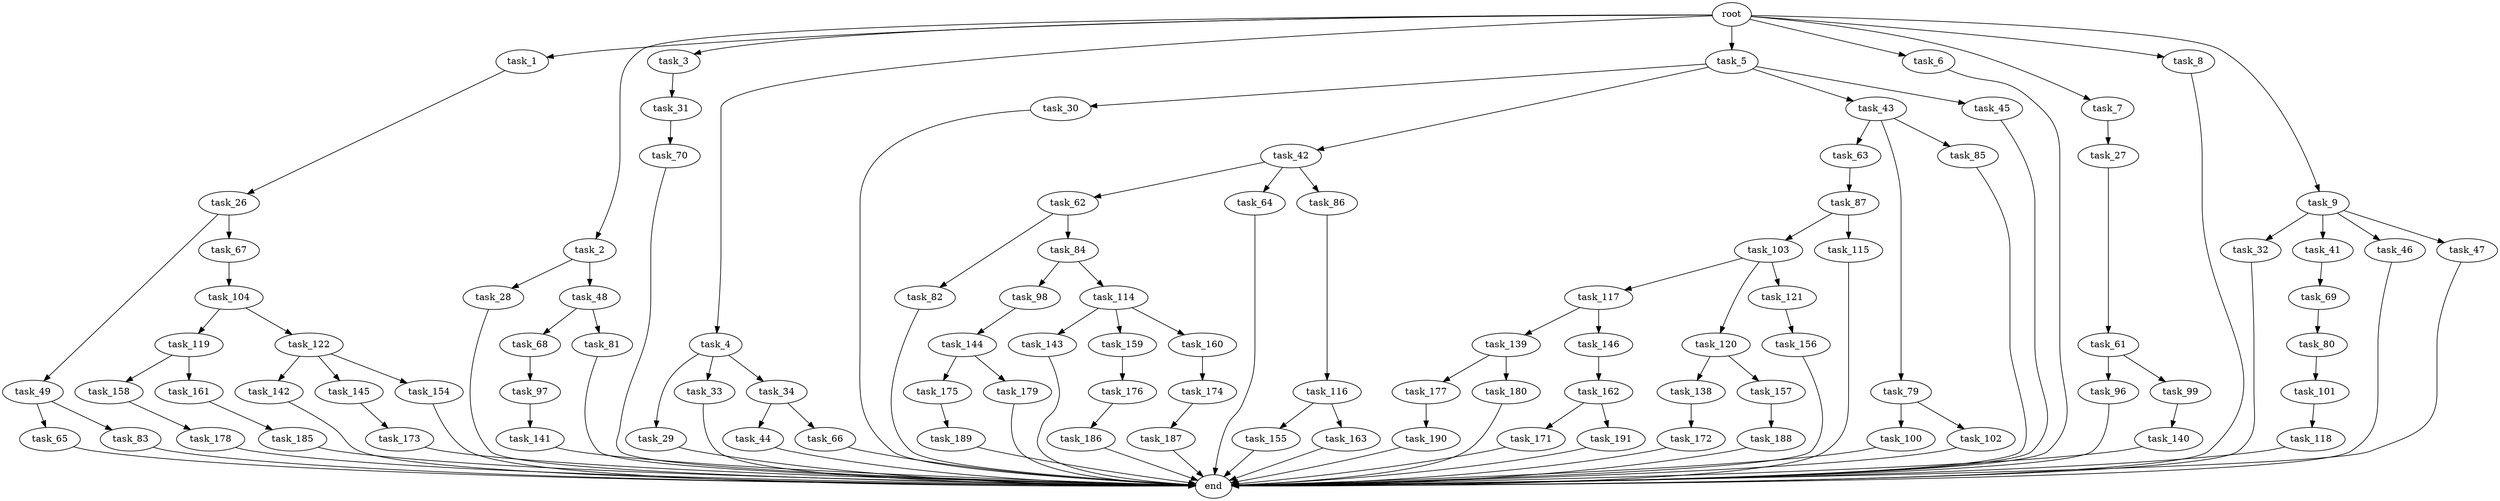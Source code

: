 digraph G {
  root [size="0.000000"];
  task_1 [size="1024.000000"];
  task_2 [size="1024.000000"];
  task_3 [size="1024.000000"];
  task_4 [size="1024.000000"];
  task_5 [size="1024.000000"];
  task_6 [size="1024.000000"];
  task_7 [size="1024.000000"];
  task_8 [size="1024.000000"];
  task_9 [size="1024.000000"];
  task_26 [size="34359738368.000000"];
  task_27 [size="34359738368.000000"];
  task_28 [size="549755813888.000000"];
  task_29 [size="214748364800.000000"];
  task_30 [size="77309411328.000000"];
  task_31 [size="137438953472.000000"];
  task_32 [size="214748364800.000000"];
  task_33 [size="214748364800.000000"];
  task_34 [size="214748364800.000000"];
  task_41 [size="214748364800.000000"];
  task_42 [size="77309411328.000000"];
  task_43 [size="77309411328.000000"];
  task_44 [size="34359738368.000000"];
  task_45 [size="77309411328.000000"];
  task_46 [size="214748364800.000000"];
  task_47 [size="214748364800.000000"];
  task_48 [size="549755813888.000000"];
  task_49 [size="34359738368.000000"];
  task_61 [size="695784701952.000000"];
  task_62 [size="214748364800.000000"];
  task_63 [size="214748364800.000000"];
  task_64 [size="214748364800.000000"];
  task_65 [size="77309411328.000000"];
  task_66 [size="34359738368.000000"];
  task_67 [size="34359738368.000000"];
  task_68 [size="695784701952.000000"];
  task_69 [size="34359738368.000000"];
  task_70 [size="549755813888.000000"];
  task_79 [size="214748364800.000000"];
  task_80 [size="309237645312.000000"];
  task_81 [size="695784701952.000000"];
  task_82 [size="695784701952.000000"];
  task_83 [size="77309411328.000000"];
  task_84 [size="695784701952.000000"];
  task_85 [size="214748364800.000000"];
  task_86 [size="214748364800.000000"];
  task_87 [size="309237645312.000000"];
  task_96 [size="420906795008.000000"];
  task_97 [size="858993459200.000000"];
  task_98 [size="77309411328.000000"];
  task_99 [size="420906795008.000000"];
  task_100 [size="137438953472.000000"];
  task_101 [size="858993459200.000000"];
  task_102 [size="137438953472.000000"];
  task_103 [size="137438953472.000000"];
  task_104 [size="214748364800.000000"];
  task_114 [size="77309411328.000000"];
  task_115 [size="137438953472.000000"];
  task_116 [size="420906795008.000000"];
  task_117 [size="420906795008.000000"];
  task_118 [size="549755813888.000000"];
  task_119 [size="214748364800.000000"];
  task_120 [size="420906795008.000000"];
  task_121 [size="420906795008.000000"];
  task_122 [size="214748364800.000000"];
  task_138 [size="137438953472.000000"];
  task_139 [size="309237645312.000000"];
  task_140 [size="137438953472.000000"];
  task_141 [size="695784701952.000000"];
  task_142 [size="137438953472.000000"];
  task_143 [size="137438953472.000000"];
  task_144 [size="309237645312.000000"];
  task_145 [size="137438953472.000000"];
  task_146 [size="309237645312.000000"];
  task_154 [size="137438953472.000000"];
  task_155 [size="858993459200.000000"];
  task_156 [size="549755813888.000000"];
  task_157 [size="137438953472.000000"];
  task_158 [size="214748364800.000000"];
  task_159 [size="137438953472.000000"];
  task_160 [size="137438953472.000000"];
  task_161 [size="214748364800.000000"];
  task_162 [size="137438953472.000000"];
  task_163 [size="858993459200.000000"];
  task_171 [size="214748364800.000000"];
  task_172 [size="137438953472.000000"];
  task_173 [size="77309411328.000000"];
  task_174 [size="858993459200.000000"];
  task_175 [size="309237645312.000000"];
  task_176 [size="420906795008.000000"];
  task_177 [size="214748364800.000000"];
  task_178 [size="137438953472.000000"];
  task_179 [size="309237645312.000000"];
  task_180 [size="214748364800.000000"];
  task_185 [size="34359738368.000000"];
  task_186 [size="77309411328.000000"];
  task_187 [size="137438953472.000000"];
  task_188 [size="34359738368.000000"];
  task_189 [size="137438953472.000000"];
  task_190 [size="77309411328.000000"];
  task_191 [size="214748364800.000000"];
  end [size="0.000000"];

  root -> task_1 [size="1.000000"];
  root -> task_2 [size="1.000000"];
  root -> task_3 [size="1.000000"];
  root -> task_4 [size="1.000000"];
  root -> task_5 [size="1.000000"];
  root -> task_6 [size="1.000000"];
  root -> task_7 [size="1.000000"];
  root -> task_8 [size="1.000000"];
  root -> task_9 [size="1.000000"];
  task_1 -> task_26 [size="33554432.000000"];
  task_2 -> task_28 [size="536870912.000000"];
  task_2 -> task_48 [size="536870912.000000"];
  task_3 -> task_31 [size="134217728.000000"];
  task_4 -> task_29 [size="209715200.000000"];
  task_4 -> task_33 [size="209715200.000000"];
  task_4 -> task_34 [size="209715200.000000"];
  task_5 -> task_30 [size="75497472.000000"];
  task_5 -> task_42 [size="75497472.000000"];
  task_5 -> task_43 [size="75497472.000000"];
  task_5 -> task_45 [size="75497472.000000"];
  task_6 -> end [size="1.000000"];
  task_7 -> task_27 [size="33554432.000000"];
  task_8 -> end [size="1.000000"];
  task_9 -> task_32 [size="209715200.000000"];
  task_9 -> task_41 [size="209715200.000000"];
  task_9 -> task_46 [size="209715200.000000"];
  task_9 -> task_47 [size="209715200.000000"];
  task_26 -> task_49 [size="33554432.000000"];
  task_26 -> task_67 [size="33554432.000000"];
  task_27 -> task_61 [size="679477248.000000"];
  task_28 -> end [size="1.000000"];
  task_29 -> end [size="1.000000"];
  task_30 -> end [size="1.000000"];
  task_31 -> task_70 [size="536870912.000000"];
  task_32 -> end [size="1.000000"];
  task_33 -> end [size="1.000000"];
  task_34 -> task_44 [size="33554432.000000"];
  task_34 -> task_66 [size="33554432.000000"];
  task_41 -> task_69 [size="33554432.000000"];
  task_42 -> task_62 [size="209715200.000000"];
  task_42 -> task_64 [size="209715200.000000"];
  task_42 -> task_86 [size="209715200.000000"];
  task_43 -> task_63 [size="209715200.000000"];
  task_43 -> task_79 [size="209715200.000000"];
  task_43 -> task_85 [size="209715200.000000"];
  task_44 -> end [size="1.000000"];
  task_45 -> end [size="1.000000"];
  task_46 -> end [size="1.000000"];
  task_47 -> end [size="1.000000"];
  task_48 -> task_68 [size="679477248.000000"];
  task_48 -> task_81 [size="679477248.000000"];
  task_49 -> task_65 [size="75497472.000000"];
  task_49 -> task_83 [size="75497472.000000"];
  task_61 -> task_96 [size="411041792.000000"];
  task_61 -> task_99 [size="411041792.000000"];
  task_62 -> task_82 [size="679477248.000000"];
  task_62 -> task_84 [size="679477248.000000"];
  task_63 -> task_87 [size="301989888.000000"];
  task_64 -> end [size="1.000000"];
  task_65 -> end [size="1.000000"];
  task_66 -> end [size="1.000000"];
  task_67 -> task_104 [size="209715200.000000"];
  task_68 -> task_97 [size="838860800.000000"];
  task_69 -> task_80 [size="301989888.000000"];
  task_70 -> end [size="1.000000"];
  task_79 -> task_100 [size="134217728.000000"];
  task_79 -> task_102 [size="134217728.000000"];
  task_80 -> task_101 [size="838860800.000000"];
  task_81 -> end [size="1.000000"];
  task_82 -> end [size="1.000000"];
  task_83 -> end [size="1.000000"];
  task_84 -> task_98 [size="75497472.000000"];
  task_84 -> task_114 [size="75497472.000000"];
  task_85 -> end [size="1.000000"];
  task_86 -> task_116 [size="411041792.000000"];
  task_87 -> task_103 [size="134217728.000000"];
  task_87 -> task_115 [size="134217728.000000"];
  task_96 -> end [size="1.000000"];
  task_97 -> task_141 [size="679477248.000000"];
  task_98 -> task_144 [size="301989888.000000"];
  task_99 -> task_140 [size="134217728.000000"];
  task_100 -> end [size="1.000000"];
  task_101 -> task_118 [size="536870912.000000"];
  task_102 -> end [size="1.000000"];
  task_103 -> task_117 [size="411041792.000000"];
  task_103 -> task_120 [size="411041792.000000"];
  task_103 -> task_121 [size="411041792.000000"];
  task_104 -> task_119 [size="209715200.000000"];
  task_104 -> task_122 [size="209715200.000000"];
  task_114 -> task_143 [size="134217728.000000"];
  task_114 -> task_159 [size="134217728.000000"];
  task_114 -> task_160 [size="134217728.000000"];
  task_115 -> end [size="1.000000"];
  task_116 -> task_155 [size="838860800.000000"];
  task_116 -> task_163 [size="838860800.000000"];
  task_117 -> task_139 [size="301989888.000000"];
  task_117 -> task_146 [size="301989888.000000"];
  task_118 -> end [size="1.000000"];
  task_119 -> task_158 [size="209715200.000000"];
  task_119 -> task_161 [size="209715200.000000"];
  task_120 -> task_138 [size="134217728.000000"];
  task_120 -> task_157 [size="134217728.000000"];
  task_121 -> task_156 [size="536870912.000000"];
  task_122 -> task_142 [size="134217728.000000"];
  task_122 -> task_145 [size="134217728.000000"];
  task_122 -> task_154 [size="134217728.000000"];
  task_138 -> task_172 [size="134217728.000000"];
  task_139 -> task_177 [size="209715200.000000"];
  task_139 -> task_180 [size="209715200.000000"];
  task_140 -> end [size="1.000000"];
  task_141 -> end [size="1.000000"];
  task_142 -> end [size="1.000000"];
  task_143 -> end [size="1.000000"];
  task_144 -> task_175 [size="301989888.000000"];
  task_144 -> task_179 [size="301989888.000000"];
  task_145 -> task_173 [size="75497472.000000"];
  task_146 -> task_162 [size="134217728.000000"];
  task_154 -> end [size="1.000000"];
  task_155 -> end [size="1.000000"];
  task_156 -> end [size="1.000000"];
  task_157 -> task_188 [size="33554432.000000"];
  task_158 -> task_178 [size="134217728.000000"];
  task_159 -> task_176 [size="411041792.000000"];
  task_160 -> task_174 [size="838860800.000000"];
  task_161 -> task_185 [size="33554432.000000"];
  task_162 -> task_171 [size="209715200.000000"];
  task_162 -> task_191 [size="209715200.000000"];
  task_163 -> end [size="1.000000"];
  task_171 -> end [size="1.000000"];
  task_172 -> end [size="1.000000"];
  task_173 -> end [size="1.000000"];
  task_174 -> task_187 [size="134217728.000000"];
  task_175 -> task_189 [size="134217728.000000"];
  task_176 -> task_186 [size="75497472.000000"];
  task_177 -> task_190 [size="75497472.000000"];
  task_178 -> end [size="1.000000"];
  task_179 -> end [size="1.000000"];
  task_180 -> end [size="1.000000"];
  task_185 -> end [size="1.000000"];
  task_186 -> end [size="1.000000"];
  task_187 -> end [size="1.000000"];
  task_188 -> end [size="1.000000"];
  task_189 -> end [size="1.000000"];
  task_190 -> end [size="1.000000"];
  task_191 -> end [size="1.000000"];
}
